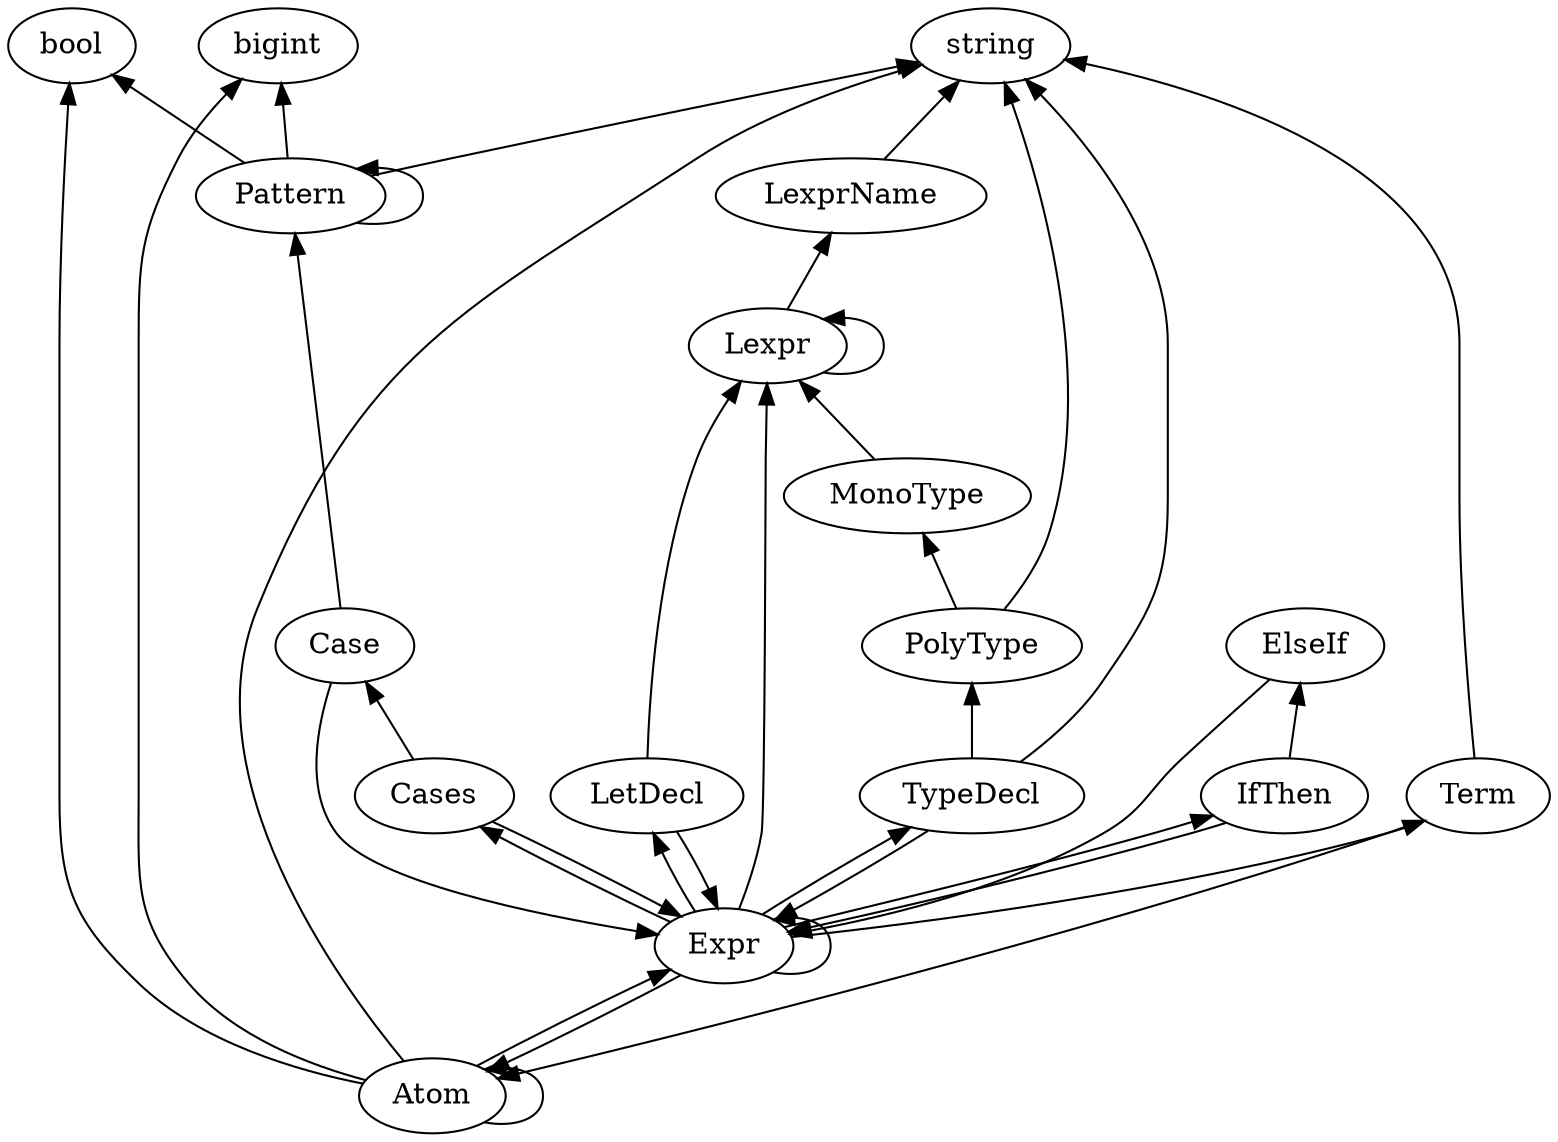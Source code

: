 digraph G {
    rankdir="BT"
    { rank=same; bool; bigint; string; }
    Atom -> Atom
    Atom -> Expr
    Atom -> bigint
    Atom -> string
    Atom -> bool
    Case -> Pattern
    Case -> Expr
    Cases -> Expr
    Cases -> Case
    ElseIf -> Expr
    Expr -> Atom
    Expr -> Term
    Expr -> TypeDecl
    Expr -> LetDecl
    Expr -> Cases
    Expr -> IfThen
    Expr -> Lexpr
    Expr -> Expr
    IfThen -> Expr
    IfThen -> ElseIf
    LetDecl -> Lexpr
    LetDecl -> Expr
    Lexpr -> LexprName
    Lexpr -> Lexpr
    LexprName -> string
    MonoType -> Lexpr
    Pattern -> string
    Pattern -> Pattern
    Pattern -> bigint
    Pattern -> bool
    PolyType -> string
    PolyType -> MonoType
    Term -> string
    Term -> Atom
    TypeDecl -> string
    TypeDecl -> PolyType
    TypeDecl -> Expr
}
